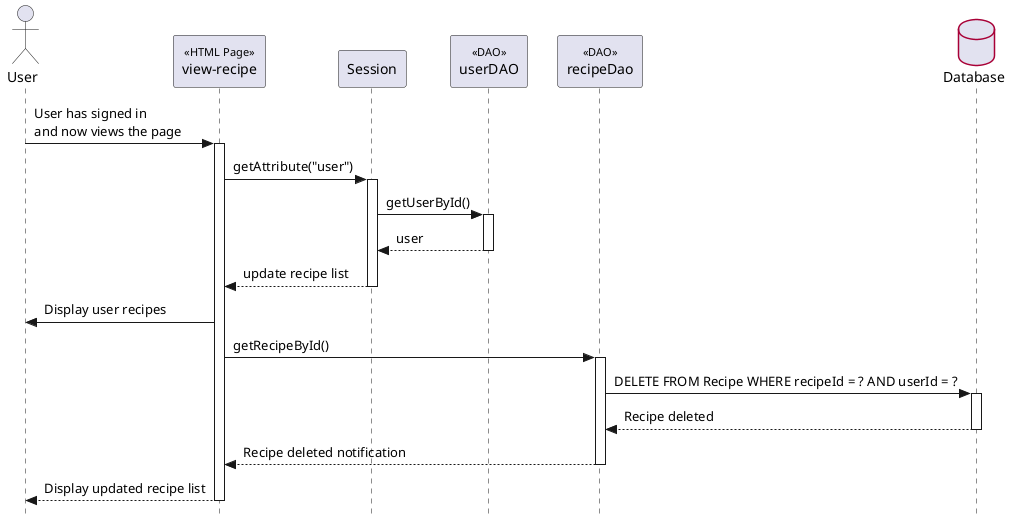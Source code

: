 @startuml

skinparam {
  Style StrictUML
  RoundCorner 5
  ParticipantPadding 10
  Padding 2
  SequenceStereotype {
    Font {
      Size 11
      Style plain
    }
  }
  Database {
    BorderColor #A80036
  }
}

actor "User" as user
participant "view-recipe" as viewRecipe << HTML Page >>
participant "Session" as session
participant "userDAO" as userDao << DAO >>
participant "recipeDao" as recipeDao << DAO >>
database "Database" as db

user -> viewRecipe++ : User has signed in\nand now views the page

viewRecipe -> session++ : getAttribute("user")
session -> userDao++ : getUserById()
return  user
return update recipe list
viewRecipe -> user : Display user recipes

viewRecipe -> recipeDao++ : getRecipeById()
recipeDao -> db++ : DELETE FROM Recipe WHERE recipeId = ? AND userId = ?
return Recipe deleted
return Recipe deleted notification

return Display updated recipe list
@enduml